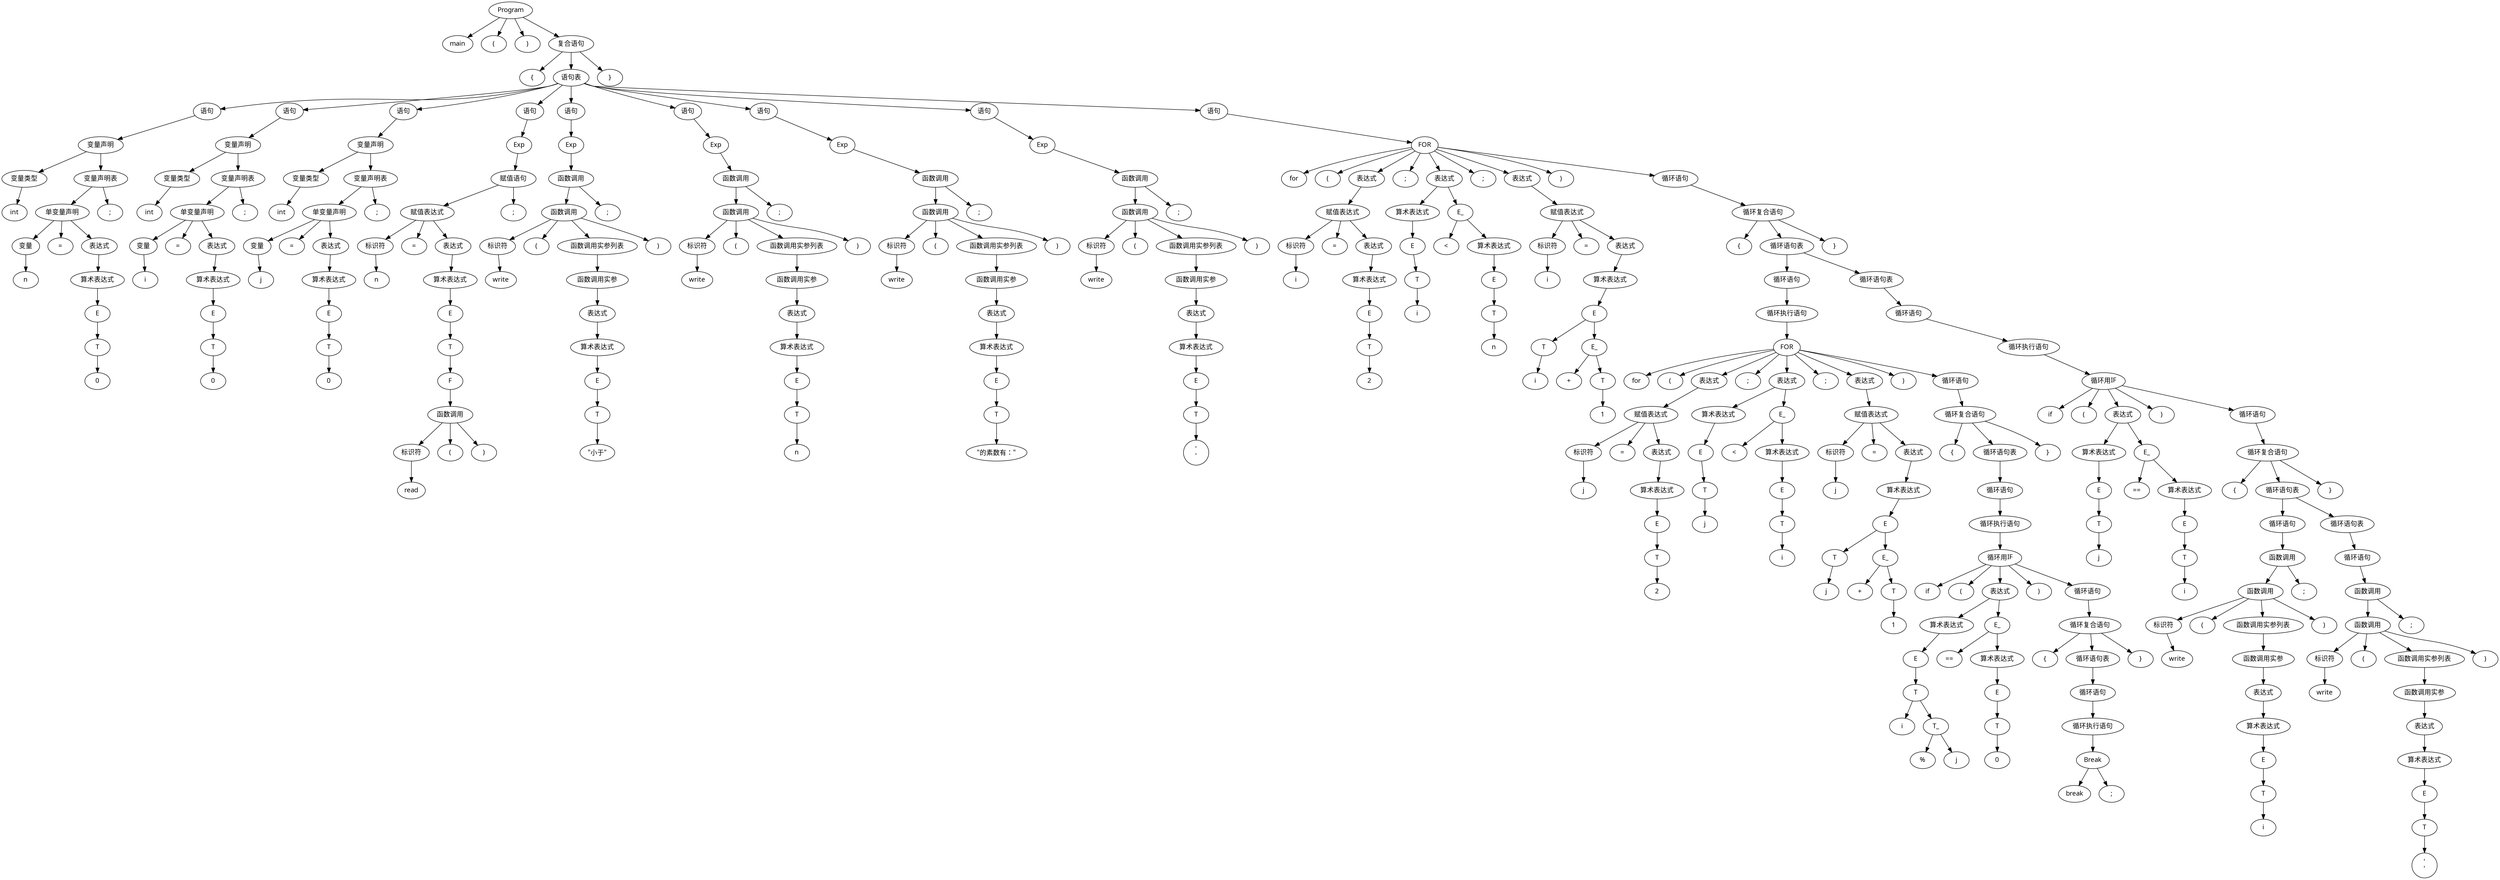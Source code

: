 // test2.5.txt
digraph {
	node [fontname="Microsoft YaHei"]
	1 [label=Program]
	2 [label=main]
	3 [label="("]
	4 [label=")"]
	5 [label="复合语句"]
	6 [label="{"]
	7 [label="语句表"]
	8 [label="语句"]
	9 [label="变量声明"]
	10 [label="变量类型"]
	11 [label=int]
	12 [label="变量声明表"]
	13 [label="单变量声明"]
	14 [label="变量"]
	15 [label=n]
	16 [label="="]
	17 [label="表达式"]
	18 [label="算术表达式"]
	19 [label=E]
	20 [label=T]
	21 [label=0]
	22 [label=";"]
	23 [label="语句"]
	24 [label="变量声明"]
	25 [label="变量类型"]
	26 [label=int]
	27 [label="变量声明表"]
	28 [label="单变量声明"]
	29 [label="变量"]
	30 [label=i]
	31 [label="="]
	32 [label="表达式"]
	33 [label="算术表达式"]
	34 [label=E]
	35 [label=T]
	36 [label=0]
	37 [label=";"]
	38 [label="语句"]
	39 [label="变量声明"]
	40 [label="变量类型"]
	41 [label=int]
	42 [label="变量声明表"]
	43 [label="单变量声明"]
	44 [label="变量"]
	45 [label=j]
	46 [label="="]
	47 [label="表达式"]
	48 [label="算术表达式"]
	49 [label=E]
	50 [label=T]
	51 [label=0]
	52 [label=";"]
	53 [label="语句"]
	54 [label=Exp]
	55 [label="赋值语句"]
	56 [label="赋值表达式"]
	57 [label="标识符"]
	58 [label=n]
	59 [label="="]
	60 [label="表达式"]
	61 [label="算术表达式"]
	62 [label=E]
	63 [label=T]
	64 [label=F]
	65 [label="函数调用"]
	66 [label="标识符"]
	67 [label=read]
	68 [label="("]
	69 [label=")"]
	70 [label=";"]
	71 [label="语句"]
	72 [label=Exp]
	73 [label="函数调用"]
	74 [label="函数调用"]
	75 [label="标识符"]
	76 [label=write]
	77 [label="("]
	78 [label="函数调用实参列表"]
	79 [label="函数调用实参"]
	80 [label="表达式"]
	81 [label="算术表达式"]
	82 [label=E]
	83 [label=T]
	84 [label="\"小于\""]
	85 [label=")"]
	86 [label=";"]
	87 [label="语句"]
	88 [label=Exp]
	89 [label="函数调用"]
	90 [label="函数调用"]
	91 [label="标识符"]
	92 [label=write]
	93 [label="("]
	94 [label="函数调用实参列表"]
	95 [label="函数调用实参"]
	96 [label="表达式"]
	97 [label="算术表达式"]
	98 [label=E]
	99 [label=T]
	100 [label=n]
	101 [label=")"]
	102 [label=";"]
	103 [label="语句"]
	104 [label=Exp]
	105 [label="函数调用"]
	106 [label="函数调用"]
	107 [label="标识符"]
	108 [label=write]
	109 [label="("]
	110 [label="函数调用实参列表"]
	111 [label="函数调用实参"]
	112 [label="表达式"]
	113 [label="算术表达式"]
	114 [label=E]
	115 [label=T]
	116 [label="\"的素数有：\""]
	117 [label=")"]
	118 [label=";"]
	119 [label="语句"]
	120 [label=Exp]
	121 [label="函数调用"]
	122 [label="函数调用"]
	123 [label="标识符"]
	124 [label=write]
	125 [label="("]
	126 [label="函数调用实参列表"]
	127 [label="函数调用实参"]
	128 [label="表达式"]
	129 [label="算术表达式"]
	130 [label=E]
	131 [label=T]
	132 [label="'
'"]
	133 [label=")"]
	134 [label=";"]
	135 [label="语句"]
	136 [label=FOR]
	137 [label=for]
	138 [label="("]
	139 [label="表达式"]
	140 [label="赋值表达式"]
	141 [label="标识符"]
	142 [label=i]
	143 [label="="]
	144 [label="表达式"]
	145 [label="算术表达式"]
	146 [label=E]
	147 [label=T]
	148 [label=2]
	149 [label=";"]
	150 [label="表达式"]
	151 [label="算术表达式"]
	152 [label=E]
	153 [label=T]
	154 [label=i]
	155 [label=E_]
	156 [label="<"]
	157 [label="算术表达式"]
	158 [label=E]
	159 [label=T]
	160 [label=n]
	161 [label=";"]
	162 [label="表达式"]
	163 [label="赋值表达式"]
	164 [label="标识符"]
	165 [label=i]
	166 [label="="]
	167 [label="表达式"]
	168 [label="算术表达式"]
	169 [label=E]
	170 [label=T]
	171 [label=i]
	172 [label=E_]
	173 [label="+"]
	174 [label=T]
	175 [label=1]
	176 [label=")"]
	177 [label="循环语句"]
	178 [label="循环复合语句"]
	179 [label="{"]
	180 [label="循环语句表"]
	181 [label="循环语句"]
	182 [label="循环执行语句"]
	183 [label=FOR]
	184 [label=for]
	185 [label="("]
	186 [label="表达式"]
	187 [label="赋值表达式"]
	188 [label="标识符"]
	189 [label=j]
	190 [label="="]
	191 [label="表达式"]
	192 [label="算术表达式"]
	193 [label=E]
	194 [label=T]
	195 [label=2]
	196 [label=";"]
	197 [label="表达式"]
	198 [label="算术表达式"]
	199 [label=E]
	200 [label=T]
	201 [label=j]
	202 [label=E_]
	203 [label="<"]
	204 [label="算术表达式"]
	205 [label=E]
	206 [label=T]
	207 [label=i]
	208 [label=";"]
	209 [label="表达式"]
	210 [label="赋值表达式"]
	211 [label="标识符"]
	212 [label=j]
	213 [label="="]
	214 [label="表达式"]
	215 [label="算术表达式"]
	216 [label=E]
	217 [label=T]
	218 [label=j]
	219 [label=E_]
	220 [label="+"]
	221 [label=T]
	222 [label=1]
	223 [label=")"]
	224 [label="循环语句"]
	225 [label="循环复合语句"]
	226 [label="{"]
	227 [label="循环语句表"]
	228 [label="循环语句"]
	229 [label="循环执行语句"]
	230 [label="循环用IF"]
	231 [label=if]
	232 [label="("]
	233 [label="表达式"]
	234 [label="算术表达式"]
	235 [label=E]
	236 [label=T]
	237 [label=i]
	238 [label=T_]
	239 [label="%"]
	240 [label=j]
	241 [label=E_]
	242 [label="=="]
	243 [label="算术表达式"]
	244 [label=E]
	245 [label=T]
	246 [label=0]
	247 [label=")"]
	248 [label="循环语句"]
	249 [label="循环复合语句"]
	250 [label="{"]
	251 [label="循环语句表"]
	252 [label="循环语句"]
	253 [label="循环执行语句"]
	254 [label=Break]
	255 [label=break]
	256 [label=";"]
	257 [label="}"]
	258 [label="}"]
	259 [label="循环语句表"]
	260 [label="循环语句"]
	261 [label="循环执行语句"]
	262 [label="循环用IF"]
	263 [label=if]
	264 [label="("]
	265 [label="表达式"]
	266 [label="算术表达式"]
	267 [label=E]
	268 [label=T]
	269 [label=j]
	270 [label=E_]
	271 [label="=="]
	272 [label="算术表达式"]
	273 [label=E]
	274 [label=T]
	275 [label=i]
	276 [label=")"]
	277 [label="循环语句"]
	278 [label="循环复合语句"]
	279 [label="{"]
	280 [label="循环语句表"]
	281 [label="循环语句"]
	282 [label="函数调用"]
	283 [label="函数调用"]
	284 [label="标识符"]
	285 [label=write]
	286 [label="("]
	287 [label="函数调用实参列表"]
	288 [label="函数调用实参"]
	289 [label="表达式"]
	290 [label="算术表达式"]
	291 [label=E]
	292 [label=T]
	293 [label=i]
	294 [label=")"]
	295 [label=";"]
	296 [label="循环语句表"]
	297 [label="循环语句"]
	298 [label="函数调用"]
	299 [label="函数调用"]
	300 [label="标识符"]
	301 [label=write]
	302 [label="("]
	303 [label="函数调用实参列表"]
	304 [label="函数调用实参"]
	305 [label="表达式"]
	306 [label="算术表达式"]
	307 [label=E]
	308 [label=T]
	309 [label="'
'"]
	310 [label=")"]
	311 [label=";"]
	312 [label="}"]
	313 [label="}"]
	314 [label="}"]
	1 -> 2
	1 -> 3
	1 -> 4
	1 -> 5
	5 -> 6
	5 -> 7
	7 -> 8
	8 -> 9
	9 -> 10
	10 -> 11
	9 -> 12
	12 -> 13
	13 -> 14
	14 -> 15
	13 -> 16
	13 -> 17
	17 -> 18
	18 -> 19
	19 -> 20
	20 -> 21
	12 -> 22
	7 -> 23
	23 -> 24
	24 -> 25
	25 -> 26
	24 -> 27
	27 -> 28
	28 -> 29
	29 -> 30
	28 -> 31
	28 -> 32
	32 -> 33
	33 -> 34
	34 -> 35
	35 -> 36
	27 -> 37
	7 -> 38
	38 -> 39
	39 -> 40
	40 -> 41
	39 -> 42
	42 -> 43
	43 -> 44
	44 -> 45
	43 -> 46
	43 -> 47
	47 -> 48
	48 -> 49
	49 -> 50
	50 -> 51
	42 -> 52
	7 -> 53
	53 -> 54
	54 -> 55
	55 -> 56
	56 -> 57
	57 -> 58
	56 -> 59
	56 -> 60
	60 -> 61
	61 -> 62
	62 -> 63
	63 -> 64
	64 -> 65
	65 -> 66
	66 -> 67
	65 -> 68
	65 -> 69
	55 -> 70
	7 -> 71
	71 -> 72
	72 -> 73
	73 -> 74
	74 -> 75
	75 -> 76
	74 -> 77
	74 -> 78
	78 -> 79
	79 -> 80
	80 -> 81
	81 -> 82
	82 -> 83
	83 -> 84
	74 -> 85
	73 -> 86
	7 -> 87
	87 -> 88
	88 -> 89
	89 -> 90
	90 -> 91
	91 -> 92
	90 -> 93
	90 -> 94
	94 -> 95
	95 -> 96
	96 -> 97
	97 -> 98
	98 -> 99
	99 -> 100
	90 -> 101
	89 -> 102
	7 -> 103
	103 -> 104
	104 -> 105
	105 -> 106
	106 -> 107
	107 -> 108
	106 -> 109
	106 -> 110
	110 -> 111
	111 -> 112
	112 -> 113
	113 -> 114
	114 -> 115
	115 -> 116
	106 -> 117
	105 -> 118
	7 -> 119
	119 -> 120
	120 -> 121
	121 -> 122
	122 -> 123
	123 -> 124
	122 -> 125
	122 -> 126
	126 -> 127
	127 -> 128
	128 -> 129
	129 -> 130
	130 -> 131
	131 -> 132
	122 -> 133
	121 -> 134
	7 -> 135
	135 -> 136
	136 -> 137
	136 -> 138
	136 -> 139
	139 -> 140
	140 -> 141
	141 -> 142
	140 -> 143
	140 -> 144
	144 -> 145
	145 -> 146
	146 -> 147
	147 -> 148
	136 -> 149
	136 -> 150
	150 -> 151
	151 -> 152
	152 -> 153
	153 -> 154
	150 -> 155
	155 -> 156
	155 -> 157
	157 -> 158
	158 -> 159
	159 -> 160
	136 -> 161
	136 -> 162
	162 -> 163
	163 -> 164
	164 -> 165
	163 -> 166
	163 -> 167
	167 -> 168
	168 -> 169
	169 -> 170
	170 -> 171
	169 -> 172
	172 -> 173
	172 -> 174
	174 -> 175
	136 -> 176
	136 -> 177
	177 -> 178
	178 -> 179
	178 -> 180
	180 -> 181
	181 -> 182
	182 -> 183
	183 -> 184
	183 -> 185
	183 -> 186
	186 -> 187
	187 -> 188
	188 -> 189
	187 -> 190
	187 -> 191
	191 -> 192
	192 -> 193
	193 -> 194
	194 -> 195
	183 -> 196
	183 -> 197
	197 -> 198
	198 -> 199
	199 -> 200
	200 -> 201
	197 -> 202
	202 -> 203
	202 -> 204
	204 -> 205
	205 -> 206
	206 -> 207
	183 -> 208
	183 -> 209
	209 -> 210
	210 -> 211
	211 -> 212
	210 -> 213
	210 -> 214
	214 -> 215
	215 -> 216
	216 -> 217
	217 -> 218
	216 -> 219
	219 -> 220
	219 -> 221
	221 -> 222
	183 -> 223
	183 -> 224
	224 -> 225
	225 -> 226
	225 -> 227
	227 -> 228
	228 -> 229
	229 -> 230
	230 -> 231
	230 -> 232
	230 -> 233
	233 -> 234
	234 -> 235
	235 -> 236
	236 -> 237
	236 -> 238
	238 -> 239
	238 -> 240
	233 -> 241
	241 -> 242
	241 -> 243
	243 -> 244
	244 -> 245
	245 -> 246
	230 -> 247
	230 -> 248
	248 -> 249
	249 -> 250
	249 -> 251
	251 -> 252
	252 -> 253
	253 -> 254
	254 -> 255
	254 -> 256
	249 -> 257
	225 -> 258
	180 -> 259
	259 -> 260
	260 -> 261
	261 -> 262
	262 -> 263
	262 -> 264
	262 -> 265
	265 -> 266
	266 -> 267
	267 -> 268
	268 -> 269
	265 -> 270
	270 -> 271
	270 -> 272
	272 -> 273
	273 -> 274
	274 -> 275
	262 -> 276
	262 -> 277
	277 -> 278
	278 -> 279
	278 -> 280
	280 -> 281
	281 -> 282
	282 -> 283
	283 -> 284
	284 -> 285
	283 -> 286
	283 -> 287
	287 -> 288
	288 -> 289
	289 -> 290
	290 -> 291
	291 -> 292
	292 -> 293
	283 -> 294
	282 -> 295
	280 -> 296
	296 -> 297
	297 -> 298
	298 -> 299
	299 -> 300
	300 -> 301
	299 -> 302
	299 -> 303
	303 -> 304
	304 -> 305
	305 -> 306
	306 -> 307
	307 -> 308
	308 -> 309
	299 -> 310
	298 -> 311
	278 -> 312
	178 -> 313
	5 -> 314
}
